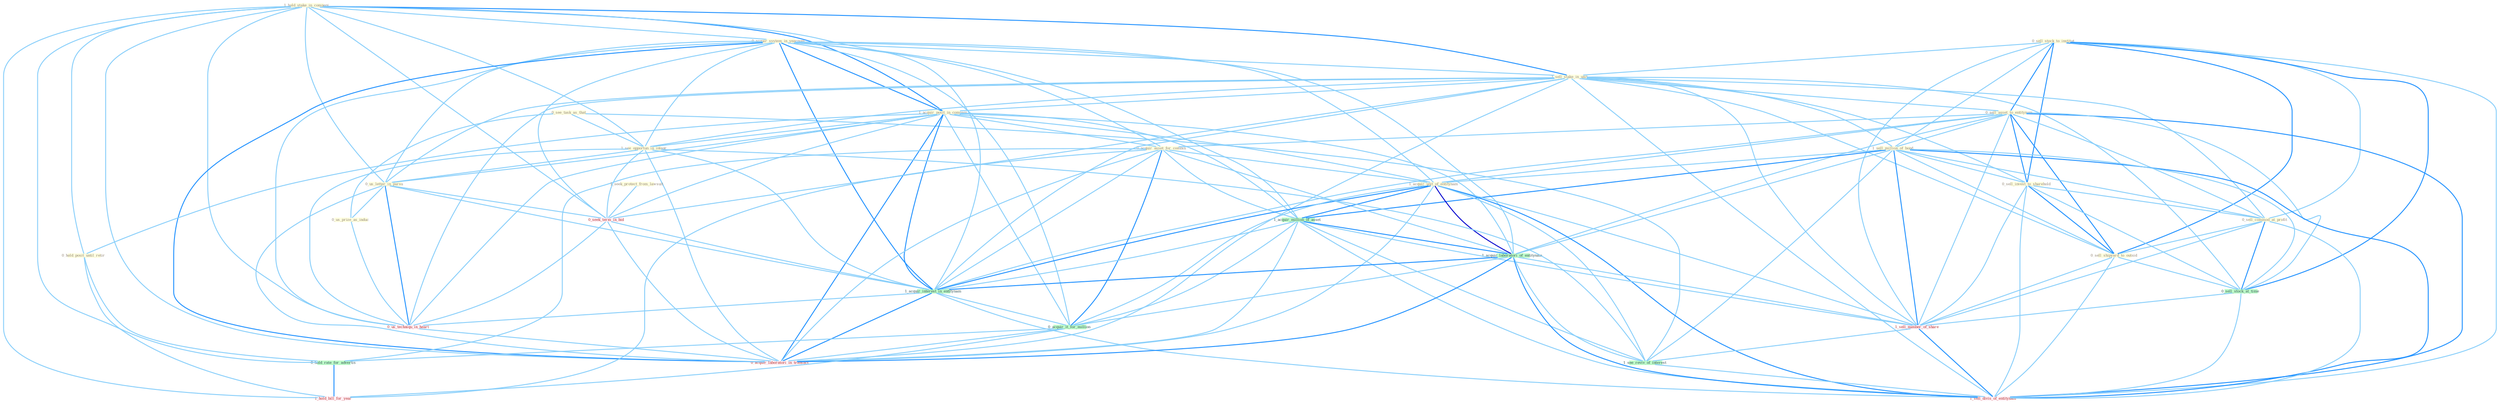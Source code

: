 Graph G{ 
    node
    [shape=polygon,style=filled,width=.5,height=.06,color="#BDFCC9",fixedsize=true,fontsize=4,
    fontcolor="#2f4f4f"];
    {node
    [color="#ffffe0", fontcolor="#8b7d6b"] "1_hold_stake_in_compani " "0_sell_stock_to_institut " "0_see_task_as_that " "0_acquir_system_in_yearnum " "1_sell_stake_in_unit " "0_sell_asset_to_entitynam " "1_sell_million_of_bond " "1_acquir_posit_in_compani " "0_acquir_asset_for_combin " "1_acquir_unit_of_entitynam " "0_sell_invest_to_sharehold " "1_see_opportun_in_integr " "0_us_letter_in_pursu " "0_us_prize_as_induc " "1_seek_protect_from_lawsuit " "0_sell_commod_at_profit " "0_sell_shipyard_to_outsid " "0_hold_posit_until_retir "}
{node [color="#fff0f5", fontcolor="#b22222"] "0_seek_term_in_bid " "0_us_techniqu_in_heart " "0_acquir_laboratori_in_transact " "1_sell_number_of_share " "1_hold_bill_for_year " "1_sell_divis_of_entitynam "}
edge [color="#B0E2FF"];

	"1_hold_stake_in_compani " -- "0_acquir_system_in_yearnum " [w="1", color="#87cefa" ];
	"1_hold_stake_in_compani " -- "1_sell_stake_in_unit " [w="2", color="#1e90ff" , len=0.8];
	"1_hold_stake_in_compani " -- "1_acquir_posit_in_compani " [w="2", color="#1e90ff" , len=0.8];
	"1_hold_stake_in_compani " -- "1_see_opportun_in_integr " [w="1", color="#87cefa" ];
	"1_hold_stake_in_compani " -- "0_us_letter_in_pursu " [w="1", color="#87cefa" ];
	"1_hold_stake_in_compani " -- "0_hold_posit_until_retir " [w="1", color="#87cefa" ];
	"1_hold_stake_in_compani " -- "0_seek_term_in_bid " [w="1", color="#87cefa" ];
	"1_hold_stake_in_compani " -- "1_acquir_interest_in_entitynam " [w="1", color="#87cefa" ];
	"1_hold_stake_in_compani " -- "0_us_techniqu_in_heart " [w="1", color="#87cefa" ];
	"1_hold_stake_in_compani " -- "0_hold_rate_for_advertis " [w="1", color="#87cefa" ];
	"1_hold_stake_in_compani " -- "0_acquir_laboratori_in_transact " [w="1", color="#87cefa" ];
	"1_hold_stake_in_compani " -- "1_hold_bill_for_year " [w="1", color="#87cefa" ];
	"0_sell_stock_to_institut " -- "1_sell_stake_in_unit " [w="1", color="#87cefa" ];
	"0_sell_stock_to_institut " -- "0_sell_asset_to_entitynam " [w="2", color="#1e90ff" , len=0.8];
	"0_sell_stock_to_institut " -- "1_sell_million_of_bond " [w="1", color="#87cefa" ];
	"0_sell_stock_to_institut " -- "0_sell_invest_to_sharehold " [w="2", color="#1e90ff" , len=0.8];
	"0_sell_stock_to_institut " -- "0_sell_commod_at_profit " [w="1", color="#87cefa" ];
	"0_sell_stock_to_institut " -- "0_sell_shipyard_to_outsid " [w="2", color="#1e90ff" , len=0.8];
	"0_sell_stock_to_institut " -- "0_sell_stock_at_time " [w="2", color="#1e90ff" , len=0.8];
	"0_sell_stock_to_institut " -- "1_sell_number_of_share " [w="1", color="#87cefa" ];
	"0_sell_stock_to_institut " -- "1_sell_divis_of_entitynam " [w="1", color="#87cefa" ];
	"0_see_task_as_that " -- "1_see_opportun_in_integr " [w="1", color="#87cefa" ];
	"0_see_task_as_that " -- "0_us_prize_as_induc " [w="1", color="#87cefa" ];
	"0_see_task_as_that " -- "1_see_reviv_of_interest " [w="1", color="#87cefa" ];
	"0_acquir_system_in_yearnum " -- "1_sell_stake_in_unit " [w="1", color="#87cefa" ];
	"0_acquir_system_in_yearnum " -- "1_acquir_posit_in_compani " [w="2", color="#1e90ff" , len=0.8];
	"0_acquir_system_in_yearnum " -- "0_acquir_asset_for_combin " [w="1", color="#87cefa" ];
	"0_acquir_system_in_yearnum " -- "1_acquir_unit_of_entitynam " [w="1", color="#87cefa" ];
	"0_acquir_system_in_yearnum " -- "1_see_opportun_in_integr " [w="1", color="#87cefa" ];
	"0_acquir_system_in_yearnum " -- "0_us_letter_in_pursu " [w="1", color="#87cefa" ];
	"0_acquir_system_in_yearnum " -- "1_acquir_million_of_asset " [w="1", color="#87cefa" ];
	"0_acquir_system_in_yearnum " -- "1_acquir_laboratori_of_entitynam " [w="1", color="#87cefa" ];
	"0_acquir_system_in_yearnum " -- "0_seek_term_in_bid " [w="1", color="#87cefa" ];
	"0_acquir_system_in_yearnum " -- "1_acquir_interest_in_entitynam " [w="2", color="#1e90ff" , len=0.8];
	"0_acquir_system_in_yearnum " -- "0_us_techniqu_in_heart " [w="1", color="#87cefa" ];
	"0_acquir_system_in_yearnum " -- "0_acquir_it_for_million " [w="1", color="#87cefa" ];
	"0_acquir_system_in_yearnum " -- "0_acquir_laboratori_in_transact " [w="2", color="#1e90ff" , len=0.8];
	"1_sell_stake_in_unit " -- "0_sell_asset_to_entitynam " [w="1", color="#87cefa" ];
	"1_sell_stake_in_unit " -- "1_sell_million_of_bond " [w="1", color="#87cefa" ];
	"1_sell_stake_in_unit " -- "1_acquir_posit_in_compani " [w="1", color="#87cefa" ];
	"1_sell_stake_in_unit " -- "0_sell_invest_to_sharehold " [w="1", color="#87cefa" ];
	"1_sell_stake_in_unit " -- "1_see_opportun_in_integr " [w="1", color="#87cefa" ];
	"1_sell_stake_in_unit " -- "0_us_letter_in_pursu " [w="1", color="#87cefa" ];
	"1_sell_stake_in_unit " -- "0_sell_commod_at_profit " [w="1", color="#87cefa" ];
	"1_sell_stake_in_unit " -- "0_sell_shipyard_to_outsid " [w="1", color="#87cefa" ];
	"1_sell_stake_in_unit " -- "0_seek_term_in_bid " [w="1", color="#87cefa" ];
	"1_sell_stake_in_unit " -- "1_acquir_interest_in_entitynam " [w="1", color="#87cefa" ];
	"1_sell_stake_in_unit " -- "0_us_techniqu_in_heart " [w="1", color="#87cefa" ];
	"1_sell_stake_in_unit " -- "0_acquir_laboratori_in_transact " [w="1", color="#87cefa" ];
	"1_sell_stake_in_unit " -- "0_sell_stock_at_time " [w="1", color="#87cefa" ];
	"1_sell_stake_in_unit " -- "1_sell_number_of_share " [w="1", color="#87cefa" ];
	"1_sell_stake_in_unit " -- "1_sell_divis_of_entitynam " [w="1", color="#87cefa" ];
	"0_sell_asset_to_entitynam " -- "1_sell_million_of_bond " [w="1", color="#87cefa" ];
	"0_sell_asset_to_entitynam " -- "0_acquir_asset_for_combin " [w="1", color="#87cefa" ];
	"0_sell_asset_to_entitynam " -- "1_acquir_unit_of_entitynam " [w="1", color="#87cefa" ];
	"0_sell_asset_to_entitynam " -- "0_sell_invest_to_sharehold " [w="2", color="#1e90ff" , len=0.8];
	"0_sell_asset_to_entitynam " -- "0_sell_commod_at_profit " [w="1", color="#87cefa" ];
	"0_sell_asset_to_entitynam " -- "0_sell_shipyard_to_outsid " [w="2", color="#1e90ff" , len=0.8];
	"0_sell_asset_to_entitynam " -- "1_acquir_laboratori_of_entitynam " [w="1", color="#87cefa" ];
	"0_sell_asset_to_entitynam " -- "1_acquir_interest_in_entitynam " [w="1", color="#87cefa" ];
	"0_sell_asset_to_entitynam " -- "0_sell_stock_at_time " [w="1", color="#87cefa" ];
	"0_sell_asset_to_entitynam " -- "1_sell_number_of_share " [w="1", color="#87cefa" ];
	"0_sell_asset_to_entitynam " -- "1_sell_divis_of_entitynam " [w="2", color="#1e90ff" , len=0.8];
	"1_sell_million_of_bond " -- "1_acquir_unit_of_entitynam " [w="1", color="#87cefa" ];
	"1_sell_million_of_bond " -- "0_sell_invest_to_sharehold " [w="1", color="#87cefa" ];
	"1_sell_million_of_bond " -- "0_sell_commod_at_profit " [w="1", color="#87cefa" ];
	"1_sell_million_of_bond " -- "0_sell_shipyard_to_outsid " [w="1", color="#87cefa" ];
	"1_sell_million_of_bond " -- "1_acquir_million_of_asset " [w="2", color="#1e90ff" , len=0.8];
	"1_sell_million_of_bond " -- "1_acquir_laboratori_of_entitynam " [w="1", color="#87cefa" ];
	"1_sell_million_of_bond " -- "0_sell_stock_at_time " [w="1", color="#87cefa" ];
	"1_sell_million_of_bond " -- "1_sell_number_of_share " [w="2", color="#1e90ff" , len=0.8];
	"1_sell_million_of_bond " -- "1_see_reviv_of_interest " [w="1", color="#87cefa" ];
	"1_sell_million_of_bond " -- "1_sell_divis_of_entitynam " [w="2", color="#1e90ff" , len=0.8];
	"1_acquir_posit_in_compani " -- "0_acquir_asset_for_combin " [w="1", color="#87cefa" ];
	"1_acquir_posit_in_compani " -- "1_acquir_unit_of_entitynam " [w="1", color="#87cefa" ];
	"1_acquir_posit_in_compani " -- "1_see_opportun_in_integr " [w="1", color="#87cefa" ];
	"1_acquir_posit_in_compani " -- "0_us_letter_in_pursu " [w="1", color="#87cefa" ];
	"1_acquir_posit_in_compani " -- "0_hold_posit_until_retir " [w="1", color="#87cefa" ];
	"1_acquir_posit_in_compani " -- "1_acquir_million_of_asset " [w="1", color="#87cefa" ];
	"1_acquir_posit_in_compani " -- "1_acquir_laboratori_of_entitynam " [w="1", color="#87cefa" ];
	"1_acquir_posit_in_compani " -- "0_seek_term_in_bid " [w="1", color="#87cefa" ];
	"1_acquir_posit_in_compani " -- "1_acquir_interest_in_entitynam " [w="2", color="#1e90ff" , len=0.8];
	"1_acquir_posit_in_compani " -- "0_us_techniqu_in_heart " [w="1", color="#87cefa" ];
	"1_acquir_posit_in_compani " -- "0_acquir_it_for_million " [w="1", color="#87cefa" ];
	"1_acquir_posit_in_compani " -- "0_acquir_laboratori_in_transact " [w="2", color="#1e90ff" , len=0.8];
	"0_acquir_asset_for_combin " -- "1_acquir_unit_of_entitynam " [w="1", color="#87cefa" ];
	"0_acquir_asset_for_combin " -- "1_acquir_million_of_asset " [w="1", color="#87cefa" ];
	"0_acquir_asset_for_combin " -- "1_acquir_laboratori_of_entitynam " [w="1", color="#87cefa" ];
	"0_acquir_asset_for_combin " -- "1_acquir_interest_in_entitynam " [w="1", color="#87cefa" ];
	"0_acquir_asset_for_combin " -- "0_acquir_it_for_million " [w="2", color="#1e90ff" , len=0.8];
	"0_acquir_asset_for_combin " -- "0_hold_rate_for_advertis " [w="1", color="#87cefa" ];
	"0_acquir_asset_for_combin " -- "0_acquir_laboratori_in_transact " [w="1", color="#87cefa" ];
	"0_acquir_asset_for_combin " -- "1_hold_bill_for_year " [w="1", color="#87cefa" ];
	"1_acquir_unit_of_entitynam " -- "1_acquir_million_of_asset " [w="2", color="#1e90ff" , len=0.8];
	"1_acquir_unit_of_entitynam " -- "1_acquir_laboratori_of_entitynam " [w="3", color="#0000cd" , len=0.6];
	"1_acquir_unit_of_entitynam " -- "1_acquir_interest_in_entitynam " [w="2", color="#1e90ff" , len=0.8];
	"1_acquir_unit_of_entitynam " -- "0_acquir_it_for_million " [w="1", color="#87cefa" ];
	"1_acquir_unit_of_entitynam " -- "0_acquir_laboratori_in_transact " [w="1", color="#87cefa" ];
	"1_acquir_unit_of_entitynam " -- "1_sell_number_of_share " [w="1", color="#87cefa" ];
	"1_acquir_unit_of_entitynam " -- "1_see_reviv_of_interest " [w="1", color="#87cefa" ];
	"1_acquir_unit_of_entitynam " -- "1_sell_divis_of_entitynam " [w="2", color="#1e90ff" , len=0.8];
	"0_sell_invest_to_sharehold " -- "0_sell_commod_at_profit " [w="1", color="#87cefa" ];
	"0_sell_invest_to_sharehold " -- "0_sell_shipyard_to_outsid " [w="2", color="#1e90ff" , len=0.8];
	"0_sell_invest_to_sharehold " -- "0_sell_stock_at_time " [w="1", color="#87cefa" ];
	"0_sell_invest_to_sharehold " -- "1_sell_number_of_share " [w="1", color="#87cefa" ];
	"0_sell_invest_to_sharehold " -- "1_sell_divis_of_entitynam " [w="1", color="#87cefa" ];
	"1_see_opportun_in_integr " -- "0_us_letter_in_pursu " [w="1", color="#87cefa" ];
	"1_see_opportun_in_integr " -- "0_seek_term_in_bid " [w="1", color="#87cefa" ];
	"1_see_opportun_in_integr " -- "1_acquir_interest_in_entitynam " [w="1", color="#87cefa" ];
	"1_see_opportun_in_integr " -- "0_us_techniqu_in_heart " [w="1", color="#87cefa" ];
	"1_see_opportun_in_integr " -- "0_acquir_laboratori_in_transact " [w="1", color="#87cefa" ];
	"1_see_opportun_in_integr " -- "1_see_reviv_of_interest " [w="1", color="#87cefa" ];
	"0_us_letter_in_pursu " -- "0_us_prize_as_induc " [w="1", color="#87cefa" ];
	"0_us_letter_in_pursu " -- "0_seek_term_in_bid " [w="1", color="#87cefa" ];
	"0_us_letter_in_pursu " -- "1_acquir_interest_in_entitynam " [w="1", color="#87cefa" ];
	"0_us_letter_in_pursu " -- "0_us_techniqu_in_heart " [w="2", color="#1e90ff" , len=0.8];
	"0_us_letter_in_pursu " -- "0_acquir_laboratori_in_transact " [w="1", color="#87cefa" ];
	"0_us_prize_as_induc " -- "0_us_techniqu_in_heart " [w="1", color="#87cefa" ];
	"1_seek_protect_from_lawsuit " -- "0_seek_term_in_bid " [w="1", color="#87cefa" ];
	"0_sell_commod_at_profit " -- "0_sell_shipyard_to_outsid " [w="1", color="#87cefa" ];
	"0_sell_commod_at_profit " -- "0_sell_stock_at_time " [w="2", color="#1e90ff" , len=0.8];
	"0_sell_commod_at_profit " -- "1_sell_number_of_share " [w="1", color="#87cefa" ];
	"0_sell_commod_at_profit " -- "1_sell_divis_of_entitynam " [w="1", color="#87cefa" ];
	"0_sell_shipyard_to_outsid " -- "0_sell_stock_at_time " [w="1", color="#87cefa" ];
	"0_sell_shipyard_to_outsid " -- "1_sell_number_of_share " [w="1", color="#87cefa" ];
	"0_sell_shipyard_to_outsid " -- "1_sell_divis_of_entitynam " [w="1", color="#87cefa" ];
	"0_hold_posit_until_retir " -- "0_hold_rate_for_advertis " [w="1", color="#87cefa" ];
	"0_hold_posit_until_retir " -- "1_hold_bill_for_year " [w="1", color="#87cefa" ];
	"1_acquir_million_of_asset " -- "1_acquir_laboratori_of_entitynam " [w="2", color="#1e90ff" , len=0.8];
	"1_acquir_million_of_asset " -- "1_acquir_interest_in_entitynam " [w="1", color="#87cefa" ];
	"1_acquir_million_of_asset " -- "0_acquir_it_for_million " [w="1", color="#87cefa" ];
	"1_acquir_million_of_asset " -- "0_acquir_laboratori_in_transact " [w="1", color="#87cefa" ];
	"1_acquir_million_of_asset " -- "1_sell_number_of_share " [w="1", color="#87cefa" ];
	"1_acquir_million_of_asset " -- "1_see_reviv_of_interest " [w="1", color="#87cefa" ];
	"1_acquir_million_of_asset " -- "1_sell_divis_of_entitynam " [w="1", color="#87cefa" ];
	"1_acquir_laboratori_of_entitynam " -- "1_acquir_interest_in_entitynam " [w="2", color="#1e90ff" , len=0.8];
	"1_acquir_laboratori_of_entitynam " -- "0_acquir_it_for_million " [w="1", color="#87cefa" ];
	"1_acquir_laboratori_of_entitynam " -- "0_acquir_laboratori_in_transact " [w="2", color="#1e90ff" , len=0.8];
	"1_acquir_laboratori_of_entitynam " -- "1_sell_number_of_share " [w="1", color="#87cefa" ];
	"1_acquir_laboratori_of_entitynam " -- "1_see_reviv_of_interest " [w="1", color="#87cefa" ];
	"1_acquir_laboratori_of_entitynam " -- "1_sell_divis_of_entitynam " [w="2", color="#1e90ff" , len=0.8];
	"0_seek_term_in_bid " -- "1_acquir_interest_in_entitynam " [w="1", color="#87cefa" ];
	"0_seek_term_in_bid " -- "0_us_techniqu_in_heart " [w="1", color="#87cefa" ];
	"0_seek_term_in_bid " -- "0_acquir_laboratori_in_transact " [w="1", color="#87cefa" ];
	"1_acquir_interest_in_entitynam " -- "0_us_techniqu_in_heart " [w="1", color="#87cefa" ];
	"1_acquir_interest_in_entitynam " -- "0_acquir_it_for_million " [w="1", color="#87cefa" ];
	"1_acquir_interest_in_entitynam " -- "0_acquir_laboratori_in_transact " [w="2", color="#1e90ff" , len=0.8];
	"1_acquir_interest_in_entitynam " -- "1_sell_divis_of_entitynam " [w="1", color="#87cefa" ];
	"0_us_techniqu_in_heart " -- "0_acquir_laboratori_in_transact " [w="1", color="#87cefa" ];
	"0_acquir_it_for_million " -- "0_hold_rate_for_advertis " [w="1", color="#87cefa" ];
	"0_acquir_it_for_million " -- "0_acquir_laboratori_in_transact " [w="1", color="#87cefa" ];
	"0_acquir_it_for_million " -- "1_hold_bill_for_year " [w="1", color="#87cefa" ];
	"0_hold_rate_for_advertis " -- "1_hold_bill_for_year " [w="2", color="#1e90ff" , len=0.8];
	"0_sell_stock_at_time " -- "1_sell_number_of_share " [w="1", color="#87cefa" ];
	"0_sell_stock_at_time " -- "1_sell_divis_of_entitynam " [w="1", color="#87cefa" ];
	"1_sell_number_of_share " -- "1_see_reviv_of_interest " [w="1", color="#87cefa" ];
	"1_sell_number_of_share " -- "1_sell_divis_of_entitynam " [w="2", color="#1e90ff" , len=0.8];
	"1_see_reviv_of_interest " -- "1_sell_divis_of_entitynam " [w="1", color="#87cefa" ];
}